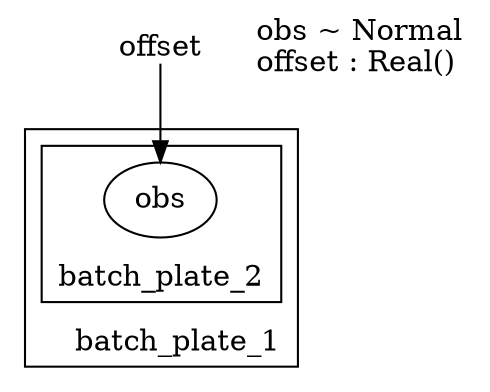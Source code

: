 digraph {
	offset [label=offset fillcolor=white shape=plain style=filled]
	subgraph cluster_batch_plate_1 {
		label=batch_plate_1 labeljust=r labelloc=b
		obs [label=obs fillcolor=white shape=ellipse style=filled]
		subgraph cluster_batch_plate_2 {
			label=batch_plate_2 labeljust=r labelloc=b
			obs [label=obs fillcolor=white shape=ellipse style=filled]
		}
	}
	offset -> obs
	distribution_description_node [label="obs ~ Normal\loffset : Real()\l" shape=plaintext]
}

